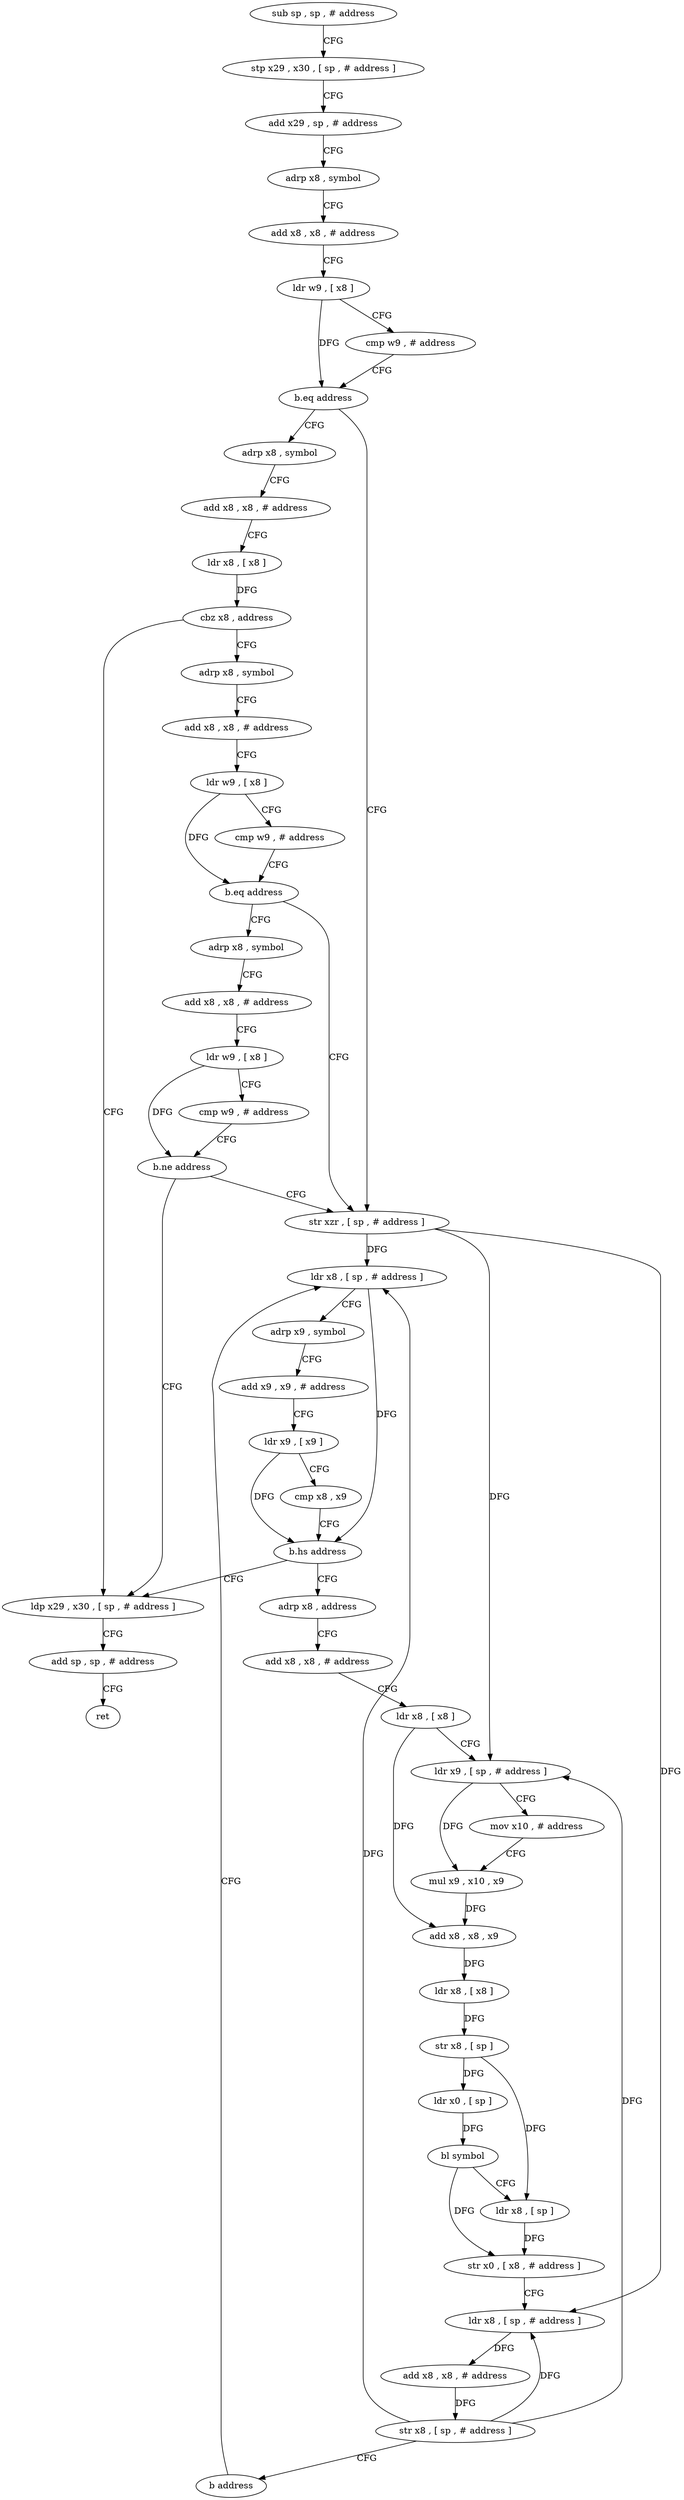 digraph "func" {
"4236772" [label = "sub sp , sp , # address" ]
"4236776" [label = "stp x29 , x30 , [ sp , # address ]" ]
"4236780" [label = "add x29 , sp , # address" ]
"4236784" [label = "adrp x8 , symbol" ]
"4236788" [label = "add x8 , x8 , # address" ]
"4236792" [label = "ldr w9 , [ x8 ]" ]
"4236796" [label = "cmp w9 , # address" ]
"4236800" [label = "b.eq address" ]
"4236860" [label = "str xzr , [ sp , # address ]" ]
"4236804" [label = "adrp x8 , symbol" ]
"4236864" [label = "ldr x8 , [ sp , # address ]" ]
"4236808" [label = "add x8 , x8 , # address" ]
"4236812" [label = "ldr x8 , [ x8 ]" ]
"4236816" [label = "cbz x8 , address" ]
"4236956" [label = "ldp x29 , x30 , [ sp , # address ]" ]
"4236820" [label = "adrp x8 , symbol" ]
"4236960" [label = "add sp , sp , # address" ]
"4236964" [label = "ret" ]
"4236888" [label = "adrp x8 , address" ]
"4236892" [label = "add x8 , x8 , # address" ]
"4236896" [label = "ldr x8 , [ x8 ]" ]
"4236900" [label = "ldr x9 , [ sp , # address ]" ]
"4236904" [label = "mov x10 , # address" ]
"4236908" [label = "mul x9 , x10 , x9" ]
"4236912" [label = "add x8 , x8 , x9" ]
"4236916" [label = "ldr x8 , [ x8 ]" ]
"4236920" [label = "str x8 , [ sp ]" ]
"4236924" [label = "ldr x0 , [ sp ]" ]
"4236928" [label = "bl symbol" ]
"4236932" [label = "ldr x8 , [ sp ]" ]
"4236936" [label = "str x0 , [ x8 , # address ]" ]
"4236940" [label = "ldr x8 , [ sp , # address ]" ]
"4236944" [label = "add x8 , x8 , # address" ]
"4236948" [label = "str x8 , [ sp , # address ]" ]
"4236952" [label = "b address" ]
"4236824" [label = "add x8 , x8 , # address" ]
"4236828" [label = "ldr w9 , [ x8 ]" ]
"4236832" [label = "cmp w9 , # address" ]
"4236836" [label = "b.eq address" ]
"4236840" [label = "adrp x8 , symbol" ]
"4236868" [label = "adrp x9 , symbol" ]
"4236872" [label = "add x9 , x9 , # address" ]
"4236876" [label = "ldr x9 , [ x9 ]" ]
"4236880" [label = "cmp x8 , x9" ]
"4236884" [label = "b.hs address" ]
"4236844" [label = "add x8 , x8 , # address" ]
"4236848" [label = "ldr w9 , [ x8 ]" ]
"4236852" [label = "cmp w9 , # address" ]
"4236856" [label = "b.ne address" ]
"4236772" -> "4236776" [ label = "CFG" ]
"4236776" -> "4236780" [ label = "CFG" ]
"4236780" -> "4236784" [ label = "CFG" ]
"4236784" -> "4236788" [ label = "CFG" ]
"4236788" -> "4236792" [ label = "CFG" ]
"4236792" -> "4236796" [ label = "CFG" ]
"4236792" -> "4236800" [ label = "DFG" ]
"4236796" -> "4236800" [ label = "CFG" ]
"4236800" -> "4236860" [ label = "CFG" ]
"4236800" -> "4236804" [ label = "CFG" ]
"4236860" -> "4236864" [ label = "DFG" ]
"4236860" -> "4236900" [ label = "DFG" ]
"4236860" -> "4236940" [ label = "DFG" ]
"4236804" -> "4236808" [ label = "CFG" ]
"4236864" -> "4236868" [ label = "CFG" ]
"4236864" -> "4236884" [ label = "DFG" ]
"4236808" -> "4236812" [ label = "CFG" ]
"4236812" -> "4236816" [ label = "DFG" ]
"4236816" -> "4236956" [ label = "CFG" ]
"4236816" -> "4236820" [ label = "CFG" ]
"4236956" -> "4236960" [ label = "CFG" ]
"4236820" -> "4236824" [ label = "CFG" ]
"4236960" -> "4236964" [ label = "CFG" ]
"4236888" -> "4236892" [ label = "CFG" ]
"4236892" -> "4236896" [ label = "CFG" ]
"4236896" -> "4236900" [ label = "CFG" ]
"4236896" -> "4236912" [ label = "DFG" ]
"4236900" -> "4236904" [ label = "CFG" ]
"4236900" -> "4236908" [ label = "DFG" ]
"4236904" -> "4236908" [ label = "CFG" ]
"4236908" -> "4236912" [ label = "DFG" ]
"4236912" -> "4236916" [ label = "DFG" ]
"4236916" -> "4236920" [ label = "DFG" ]
"4236920" -> "4236924" [ label = "DFG" ]
"4236920" -> "4236932" [ label = "DFG" ]
"4236924" -> "4236928" [ label = "DFG" ]
"4236928" -> "4236932" [ label = "CFG" ]
"4236928" -> "4236936" [ label = "DFG" ]
"4236932" -> "4236936" [ label = "DFG" ]
"4236936" -> "4236940" [ label = "CFG" ]
"4236940" -> "4236944" [ label = "DFG" ]
"4236944" -> "4236948" [ label = "DFG" ]
"4236948" -> "4236952" [ label = "CFG" ]
"4236948" -> "4236864" [ label = "DFG" ]
"4236948" -> "4236900" [ label = "DFG" ]
"4236948" -> "4236940" [ label = "DFG" ]
"4236952" -> "4236864" [ label = "CFG" ]
"4236824" -> "4236828" [ label = "CFG" ]
"4236828" -> "4236832" [ label = "CFG" ]
"4236828" -> "4236836" [ label = "DFG" ]
"4236832" -> "4236836" [ label = "CFG" ]
"4236836" -> "4236860" [ label = "CFG" ]
"4236836" -> "4236840" [ label = "CFG" ]
"4236840" -> "4236844" [ label = "CFG" ]
"4236868" -> "4236872" [ label = "CFG" ]
"4236872" -> "4236876" [ label = "CFG" ]
"4236876" -> "4236880" [ label = "CFG" ]
"4236876" -> "4236884" [ label = "DFG" ]
"4236880" -> "4236884" [ label = "CFG" ]
"4236884" -> "4236956" [ label = "CFG" ]
"4236884" -> "4236888" [ label = "CFG" ]
"4236844" -> "4236848" [ label = "CFG" ]
"4236848" -> "4236852" [ label = "CFG" ]
"4236848" -> "4236856" [ label = "DFG" ]
"4236852" -> "4236856" [ label = "CFG" ]
"4236856" -> "4236956" [ label = "CFG" ]
"4236856" -> "4236860" [ label = "CFG" ]
}

